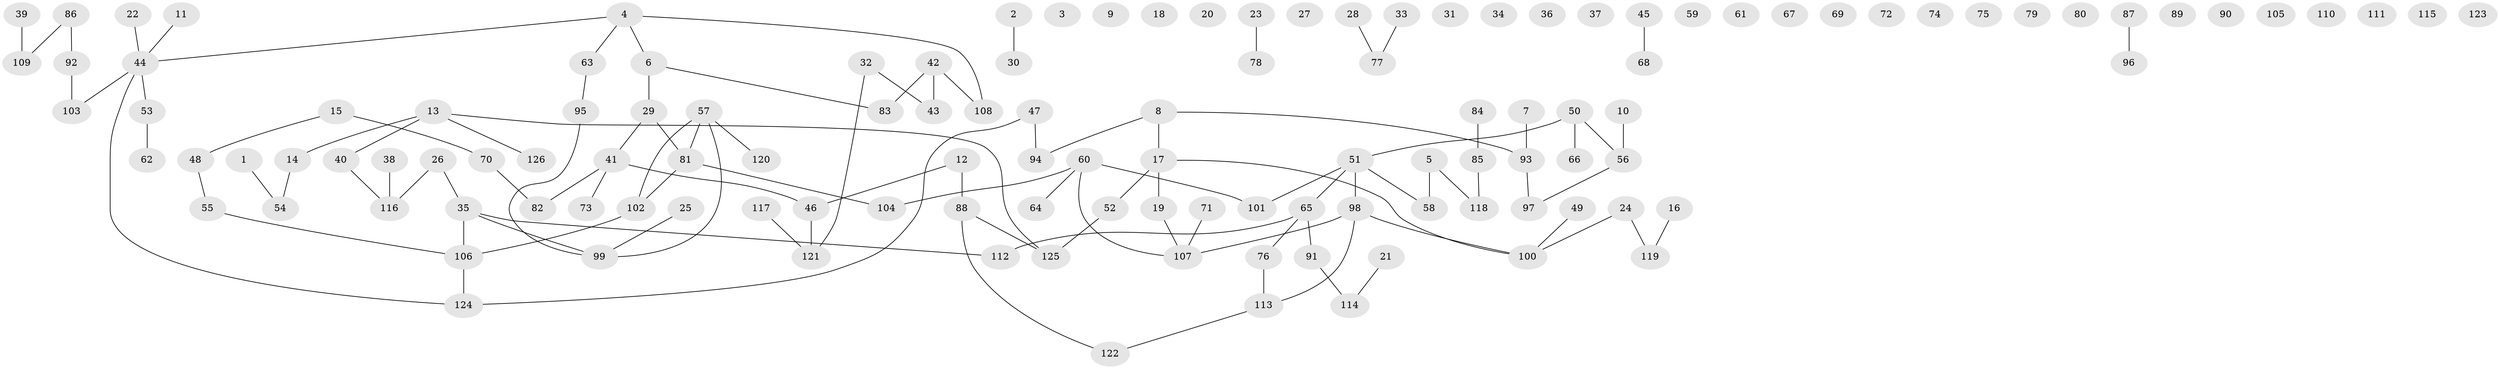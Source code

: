 // Generated by graph-tools (version 1.1) at 2025/33/03/09/25 02:33:46]
// undirected, 126 vertices, 111 edges
graph export_dot {
graph [start="1"]
  node [color=gray90,style=filled];
  1;
  2;
  3;
  4;
  5;
  6;
  7;
  8;
  9;
  10;
  11;
  12;
  13;
  14;
  15;
  16;
  17;
  18;
  19;
  20;
  21;
  22;
  23;
  24;
  25;
  26;
  27;
  28;
  29;
  30;
  31;
  32;
  33;
  34;
  35;
  36;
  37;
  38;
  39;
  40;
  41;
  42;
  43;
  44;
  45;
  46;
  47;
  48;
  49;
  50;
  51;
  52;
  53;
  54;
  55;
  56;
  57;
  58;
  59;
  60;
  61;
  62;
  63;
  64;
  65;
  66;
  67;
  68;
  69;
  70;
  71;
  72;
  73;
  74;
  75;
  76;
  77;
  78;
  79;
  80;
  81;
  82;
  83;
  84;
  85;
  86;
  87;
  88;
  89;
  90;
  91;
  92;
  93;
  94;
  95;
  96;
  97;
  98;
  99;
  100;
  101;
  102;
  103;
  104;
  105;
  106;
  107;
  108;
  109;
  110;
  111;
  112;
  113;
  114;
  115;
  116;
  117;
  118;
  119;
  120;
  121;
  122;
  123;
  124;
  125;
  126;
  1 -- 54;
  2 -- 30;
  4 -- 6;
  4 -- 44;
  4 -- 63;
  4 -- 108;
  5 -- 58;
  5 -- 118;
  6 -- 29;
  6 -- 83;
  7 -- 93;
  8 -- 17;
  8 -- 93;
  8 -- 94;
  10 -- 56;
  11 -- 44;
  12 -- 46;
  12 -- 88;
  13 -- 14;
  13 -- 40;
  13 -- 125;
  13 -- 126;
  14 -- 54;
  15 -- 48;
  15 -- 70;
  16 -- 119;
  17 -- 19;
  17 -- 52;
  17 -- 100;
  19 -- 107;
  21 -- 114;
  22 -- 44;
  23 -- 78;
  24 -- 100;
  24 -- 119;
  25 -- 99;
  26 -- 35;
  26 -- 116;
  28 -- 77;
  29 -- 41;
  29 -- 81;
  32 -- 43;
  32 -- 121;
  33 -- 77;
  35 -- 99;
  35 -- 106;
  35 -- 112;
  38 -- 116;
  39 -- 109;
  40 -- 116;
  41 -- 46;
  41 -- 73;
  41 -- 82;
  42 -- 43;
  42 -- 83;
  42 -- 108;
  44 -- 53;
  44 -- 103;
  44 -- 124;
  45 -- 68;
  46 -- 121;
  47 -- 94;
  47 -- 124;
  48 -- 55;
  49 -- 100;
  50 -- 51;
  50 -- 56;
  50 -- 66;
  51 -- 58;
  51 -- 65;
  51 -- 98;
  51 -- 101;
  52 -- 125;
  53 -- 62;
  55 -- 106;
  56 -- 97;
  57 -- 81;
  57 -- 99;
  57 -- 102;
  57 -- 120;
  60 -- 64;
  60 -- 101;
  60 -- 104;
  60 -- 107;
  63 -- 95;
  65 -- 76;
  65 -- 91;
  65 -- 112;
  70 -- 82;
  71 -- 107;
  76 -- 113;
  81 -- 102;
  81 -- 104;
  84 -- 85;
  85 -- 118;
  86 -- 92;
  86 -- 109;
  87 -- 96;
  88 -- 122;
  88 -- 125;
  91 -- 114;
  92 -- 103;
  93 -- 97;
  95 -- 99;
  98 -- 100;
  98 -- 107;
  98 -- 113;
  102 -- 106;
  106 -- 124;
  113 -- 122;
  117 -- 121;
}
